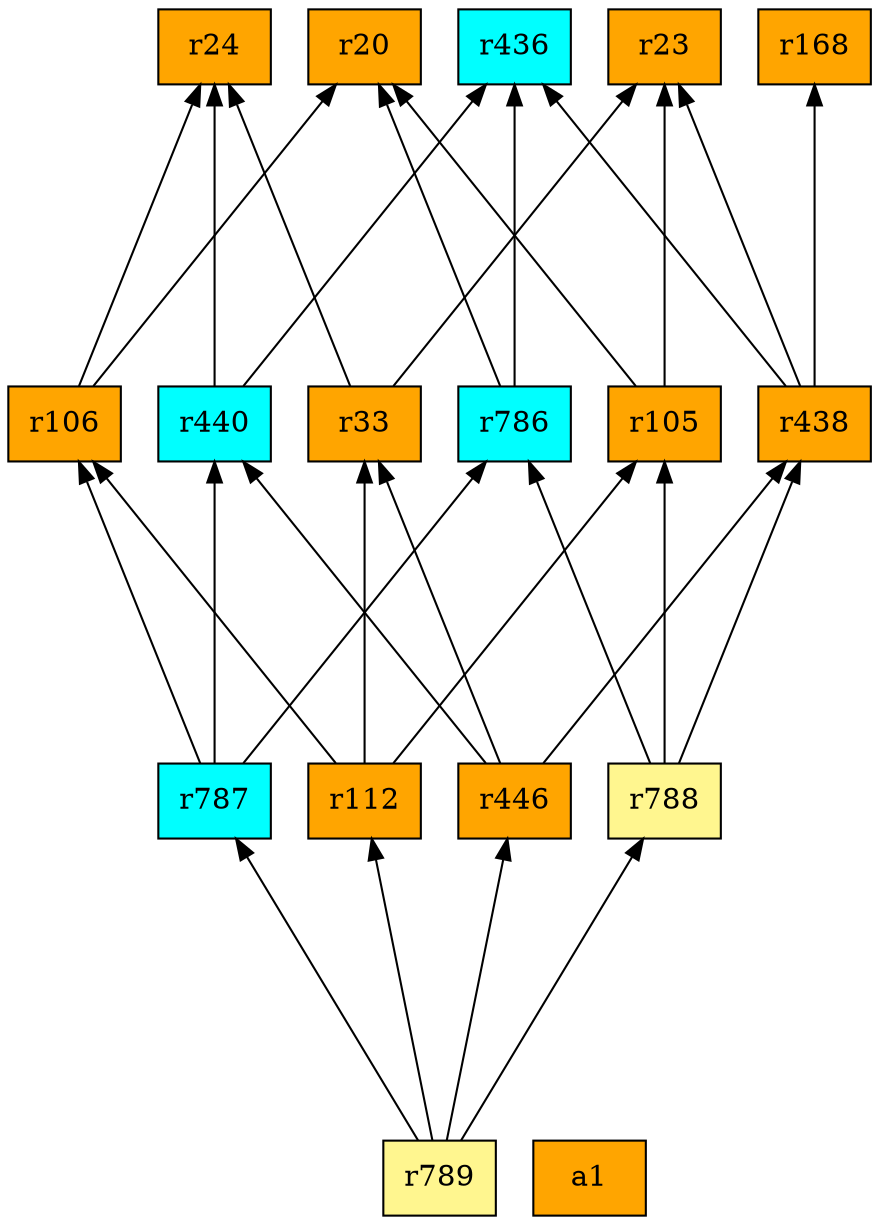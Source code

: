 digraph G {
rankdir=BT;ranksep="2.0";
"r106" [shape=record,fillcolor=orange,style=filled,label="{r106}"];
"r789" [shape=record,fillcolor=khaki1,style=filled,label="{r789}"];
"r105" [shape=record,fillcolor=orange,style=filled,label="{r105}"];
"r440" [shape=record,fillcolor=cyan,style=filled,label="{r440}"];
"r436" [shape=record,fillcolor=cyan,style=filled,label="{r436}"];
"r787" [shape=record,fillcolor=cyan,style=filled,label="{r787}"];
"a1" [shape=record,fillcolor=orange,style=filled,label="{a1}"];
"r438" [shape=record,fillcolor=orange,style=filled,label="{r438}"];
"r786" [shape=record,fillcolor=cyan,style=filled,label="{r786}"];
"r24" [shape=record,fillcolor=orange,style=filled,label="{r24}"];
"r23" [shape=record,fillcolor=orange,style=filled,label="{r23}"];
"r33" [shape=record,fillcolor=orange,style=filled,label="{r33}"];
"r446" [shape=record,fillcolor=orange,style=filled,label="{r446}"];
"r20" [shape=record,fillcolor=orange,style=filled,label="{r20}"];
"r168" [shape=record,fillcolor=orange,style=filled,label="{r168}"];
"r788" [shape=record,fillcolor=khaki1,style=filled,label="{r788}"];
"r112" [shape=record,fillcolor=orange,style=filled,label="{r112}"];
"r106" -> "r20"
"r106" -> "r24"
"r789" -> "r787"
"r789" -> "r446"
"r789" -> "r788"
"r789" -> "r112"
"r105" -> "r20"
"r105" -> "r23"
"r440" -> "r24"
"r440" -> "r436"
"r787" -> "r786"
"r787" -> "r106"
"r787" -> "r440"
"r438" -> "r436"
"r438" -> "r168"
"r438" -> "r23"
"r786" -> "r20"
"r786" -> "r436"
"r33" -> "r24"
"r33" -> "r23"
"r446" -> "r438"
"r446" -> "r33"
"r446" -> "r440"
"r788" -> "r438"
"r788" -> "r786"
"r788" -> "r105"
"r112" -> "r106"
"r112" -> "r105"
"r112" -> "r33"
}